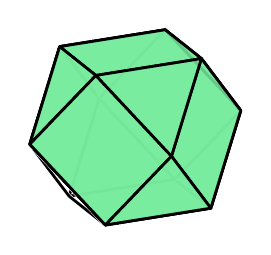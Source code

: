 % polymake for julian
% Thu Jul  5 12:01:37 2018
% q

\begin{tikzpicture}[x  = {(0.9cm,-0.076cm)},
                    y  = {(-0.06cm,0.95cm)},
                    z  = {(-0.44cm,-0.29cm)},
                    scale = 1,
                    color = {lightgray}]


  % DEF POINTS
  \coordinate (v0_q) at (1, 1, 0);
  \coordinate (v1_q) at (1, 0, 1);
  \coordinate (v2_q) at (1, 0, -1);
  \coordinate (v3_q) at (0, 1, 1);
  \coordinate (v4_q) at (1, -1, 0);
  \coordinate (v5_q) at (0, 1, -1);
  \coordinate (v6_q) at (0, -1, -1);
  \coordinate (v7_q) at (-1, 1, 0);
  \coordinate (v8_q) at (0, -1, 1);
  \coordinate (v9_q) at (-1, 0, -1);
  \coordinate (v10_q) at (-1, 0, 1);
  \coordinate (v11_q) at (-1, -1, 0);


  % EDGES STYLE
  \definecolor{edgecolor_q}{rgb}{ 0,0,0 }
  \tikzstyle{facestyle_q} = [fill=none, fill opacity=0.85, preaction={draw=white, line cap=round, line width=1.5 pt}, draw=edgecolor_q, line width=1 pt, line cap=round, line join=round]


  % FACES and EDGES and POINTS in the right order
  \draw[facestyle_q] (v2_q) -- (v5_q) -- (v0_q) -- (v2_q) -- cycle;
  \draw[facestyle_q] (v11_q) -- (v6_q) -- (v4_q) -- (v8_q) -- (v11_q) -- cycle;
  \draw[facestyle_q] (v7_q) -- (v9_q) -- (v11_q) -- (v10_q) -- (v7_q) -- cycle;
  \draw[facestyle_q] (v6_q) -- (v2_q) -- (v4_q) -- (v6_q) -- cycle;
  \draw[facestyle_q] (v6_q) -- (v9_q) -- (v5_q) -- (v2_q) -- (v6_q) -- cycle;
  \draw[facestyle_q] (v5_q) -- (v9_q) -- (v7_q) -- (v5_q) -- cycle;
  \draw[facestyle_q] (v11_q) -- (v9_q) -- (v6_q) -- (v11_q) -- cycle;


  %POINTS


  %FACETS
  \draw[facestyle_q] (v10_q) -- (v11_q) -- (v8_q) -- (v10_q) -- cycle;


  %POINTS


  %FACETS
  \draw[facestyle_q] (v7_q) -- (v3_q) -- (v0_q) -- (v5_q) -- (v7_q) -- cycle;


  %POINTS


  %FACETS
  \draw[facestyle_q] (v2_q) -- (v0_q) -- (v1_q) -- (v4_q) -- (v2_q) -- cycle;


  %POINTS


  %FACETS
  \draw[facestyle_q] (v7_q) -- (v10_q) -- (v3_q) -- (v7_q) -- cycle;


  %POINTS


  %FACETS
  \draw[facestyle_q] (v10_q) -- (v8_q) -- (v1_q) -- (v3_q) -- (v10_q) -- cycle;


  %POINTS


  %FACETS
  \draw[facestyle_q] (v8_q) -- (v4_q) -- (v1_q) -- (v8_q) -- cycle;


  %POINTS


  %FACETS
  \draw[facestyle_q] (v3_q) -- (v1_q) -- (v0_q) -- (v3_q) -- cycle;


  %POINTS


  %FACETS

  % DEF POINTS
  \coordinate (v0_unnamed__1) at (1, 1, 0);
  \coordinate (v1_unnamed__1) at (1, 0, 1);
  \coordinate (v2_unnamed__1) at (1, 0, -1);
  \coordinate (v3_unnamed__1) at (0, 1, 1);
  \coordinate (v4_unnamed__1) at (1, -1, 0);
  \coordinate (v5_unnamed__1) at (0, 1, -1);
  \coordinate (v6_unnamed__1) at (-1, 1, 0);
  \coordinate (v7_unnamed__1) at (0, -1, 1);
  \coordinate (v8_unnamed__1) at (-1, 0, 1);


  % EDGES STYLE
  \definecolor{edgecolor_unnamed__1}{rgb}{ 0,0,0 }

  % FACES STYLE
  \definecolor{facetcolor_unnamed__1}{rgb}{ 0.467,0.925,0.62 }

  \tikzstyle{facestyle_unnamed__1} = [fill=facetcolor_unnamed__1, fill opacity=0.85, draw=edgecolor_unnamed__1, line width=1 pt, line cap=round, line join=round]


  % FACES and EDGES and POINTS in the right order
  \draw[facestyle_unnamed__1] (v2_unnamed__1) -- (v5_unnamed__1) -- (v0_unnamed__1) -- (v2_unnamed__1) -- cycle;
  \draw[facestyle_unnamed__1] (v6_unnamed__1) -- (v5_unnamed__1) -- (v2_unnamed__1) -- (v4_unnamed__1) -- (v7_unnamed__1) -- (v8_unnamed__1) -- (v6_unnamed__1) -- cycle;
  \draw[facestyle_unnamed__1] (v0_unnamed__1) -- (v5_unnamed__1) -- (v6_unnamed__1) -- (v3_unnamed__1) -- (v0_unnamed__1) -- cycle;


  %POINTS


  %FACETS
  \draw[facestyle_unnamed__1] (v4_unnamed__1) -- (v2_unnamed__1) -- (v0_unnamed__1) -- (v1_unnamed__1) -- (v4_unnamed__1) -- cycle;


  %POINTS


  %FACETS
  \draw[facestyle_unnamed__1] (v6_unnamed__1) -- (v8_unnamed__1) -- (v3_unnamed__1) -- (v6_unnamed__1) -- cycle;


  %POINTS


  %FACETS
  \draw[facestyle_unnamed__1] (v8_unnamed__1) -- (v7_unnamed__1) -- (v1_unnamed__1) -- (v3_unnamed__1) -- (v8_unnamed__1) -- cycle;


  %POINTS


  %FACETS
  \draw[facestyle_unnamed__1] (v7_unnamed__1) -- (v4_unnamed__1) -- (v1_unnamed__1) -- (v7_unnamed__1) -- cycle;


  %POINTS


  %FACETS
  \draw[facestyle_unnamed__1] (v1_unnamed__1) -- (v0_unnamed__1) -- (v3_unnamed__1) -- (v1_unnamed__1) -- cycle;


  %POINTS


  %FACETS

\end{tikzpicture}
